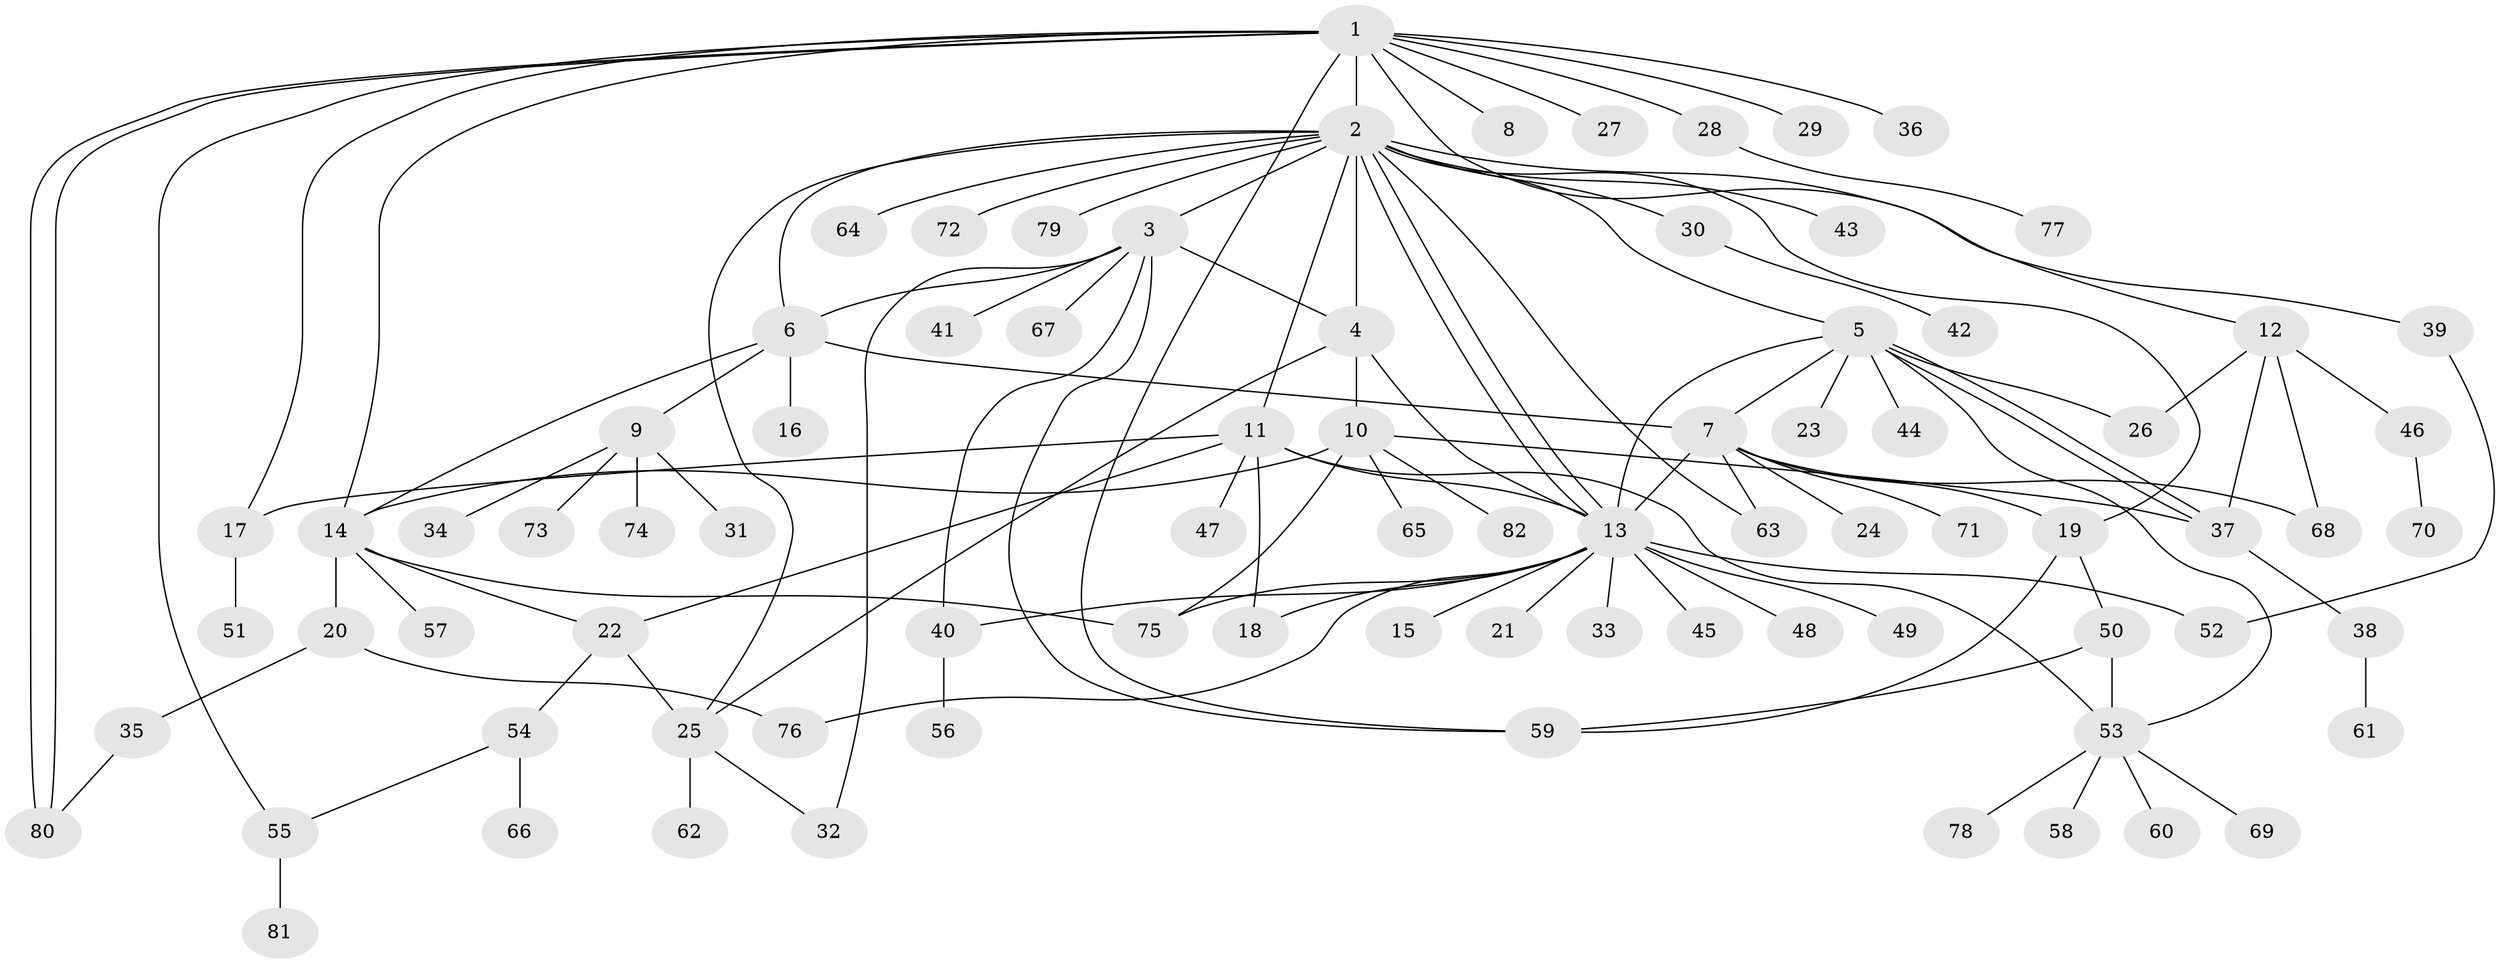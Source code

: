 // Generated by graph-tools (version 1.1) at 2025/14/03/09/25 04:14:32]
// undirected, 82 vertices, 117 edges
graph export_dot {
graph [start="1"]
  node [color=gray90,style=filled];
  1;
  2;
  3;
  4;
  5;
  6;
  7;
  8;
  9;
  10;
  11;
  12;
  13;
  14;
  15;
  16;
  17;
  18;
  19;
  20;
  21;
  22;
  23;
  24;
  25;
  26;
  27;
  28;
  29;
  30;
  31;
  32;
  33;
  34;
  35;
  36;
  37;
  38;
  39;
  40;
  41;
  42;
  43;
  44;
  45;
  46;
  47;
  48;
  49;
  50;
  51;
  52;
  53;
  54;
  55;
  56;
  57;
  58;
  59;
  60;
  61;
  62;
  63;
  64;
  65;
  66;
  67;
  68;
  69;
  70;
  71;
  72;
  73;
  74;
  75;
  76;
  77;
  78;
  79;
  80;
  81;
  82;
  1 -- 2;
  1 -- 8;
  1 -- 12;
  1 -- 14;
  1 -- 17;
  1 -- 27;
  1 -- 28;
  1 -- 29;
  1 -- 36;
  1 -- 55;
  1 -- 59;
  1 -- 80;
  1 -- 80;
  2 -- 3;
  2 -- 4;
  2 -- 5;
  2 -- 6;
  2 -- 11;
  2 -- 13;
  2 -- 13;
  2 -- 19;
  2 -- 25;
  2 -- 30;
  2 -- 39;
  2 -- 43;
  2 -- 63;
  2 -- 64;
  2 -- 72;
  2 -- 79;
  3 -- 4;
  3 -- 6;
  3 -- 32;
  3 -- 40;
  3 -- 41;
  3 -- 59;
  3 -- 67;
  4 -- 10;
  4 -- 13;
  4 -- 25;
  5 -- 7;
  5 -- 13;
  5 -- 23;
  5 -- 26;
  5 -- 37;
  5 -- 37;
  5 -- 44;
  5 -- 53;
  6 -- 7;
  6 -- 9;
  6 -- 14;
  6 -- 16;
  7 -- 13;
  7 -- 19;
  7 -- 24;
  7 -- 63;
  7 -- 68;
  7 -- 71;
  9 -- 31;
  9 -- 34;
  9 -- 73;
  9 -- 74;
  10 -- 14;
  10 -- 37;
  10 -- 65;
  10 -- 75;
  10 -- 82;
  11 -- 13;
  11 -- 17;
  11 -- 18;
  11 -- 22;
  11 -- 47;
  11 -- 53;
  12 -- 26;
  12 -- 37;
  12 -- 46;
  12 -- 68;
  13 -- 15;
  13 -- 18;
  13 -- 21;
  13 -- 33;
  13 -- 40;
  13 -- 45;
  13 -- 48;
  13 -- 49;
  13 -- 52;
  13 -- 75;
  13 -- 76;
  14 -- 20;
  14 -- 22;
  14 -- 57;
  14 -- 75;
  17 -- 51;
  19 -- 50;
  19 -- 59;
  20 -- 35;
  20 -- 76;
  22 -- 25;
  22 -- 54;
  25 -- 32;
  25 -- 62;
  28 -- 77;
  30 -- 42;
  35 -- 80;
  37 -- 38;
  38 -- 61;
  39 -- 52;
  40 -- 56;
  46 -- 70;
  50 -- 53;
  50 -- 59;
  53 -- 58;
  53 -- 60;
  53 -- 69;
  53 -- 78;
  54 -- 55;
  54 -- 66;
  55 -- 81;
}
